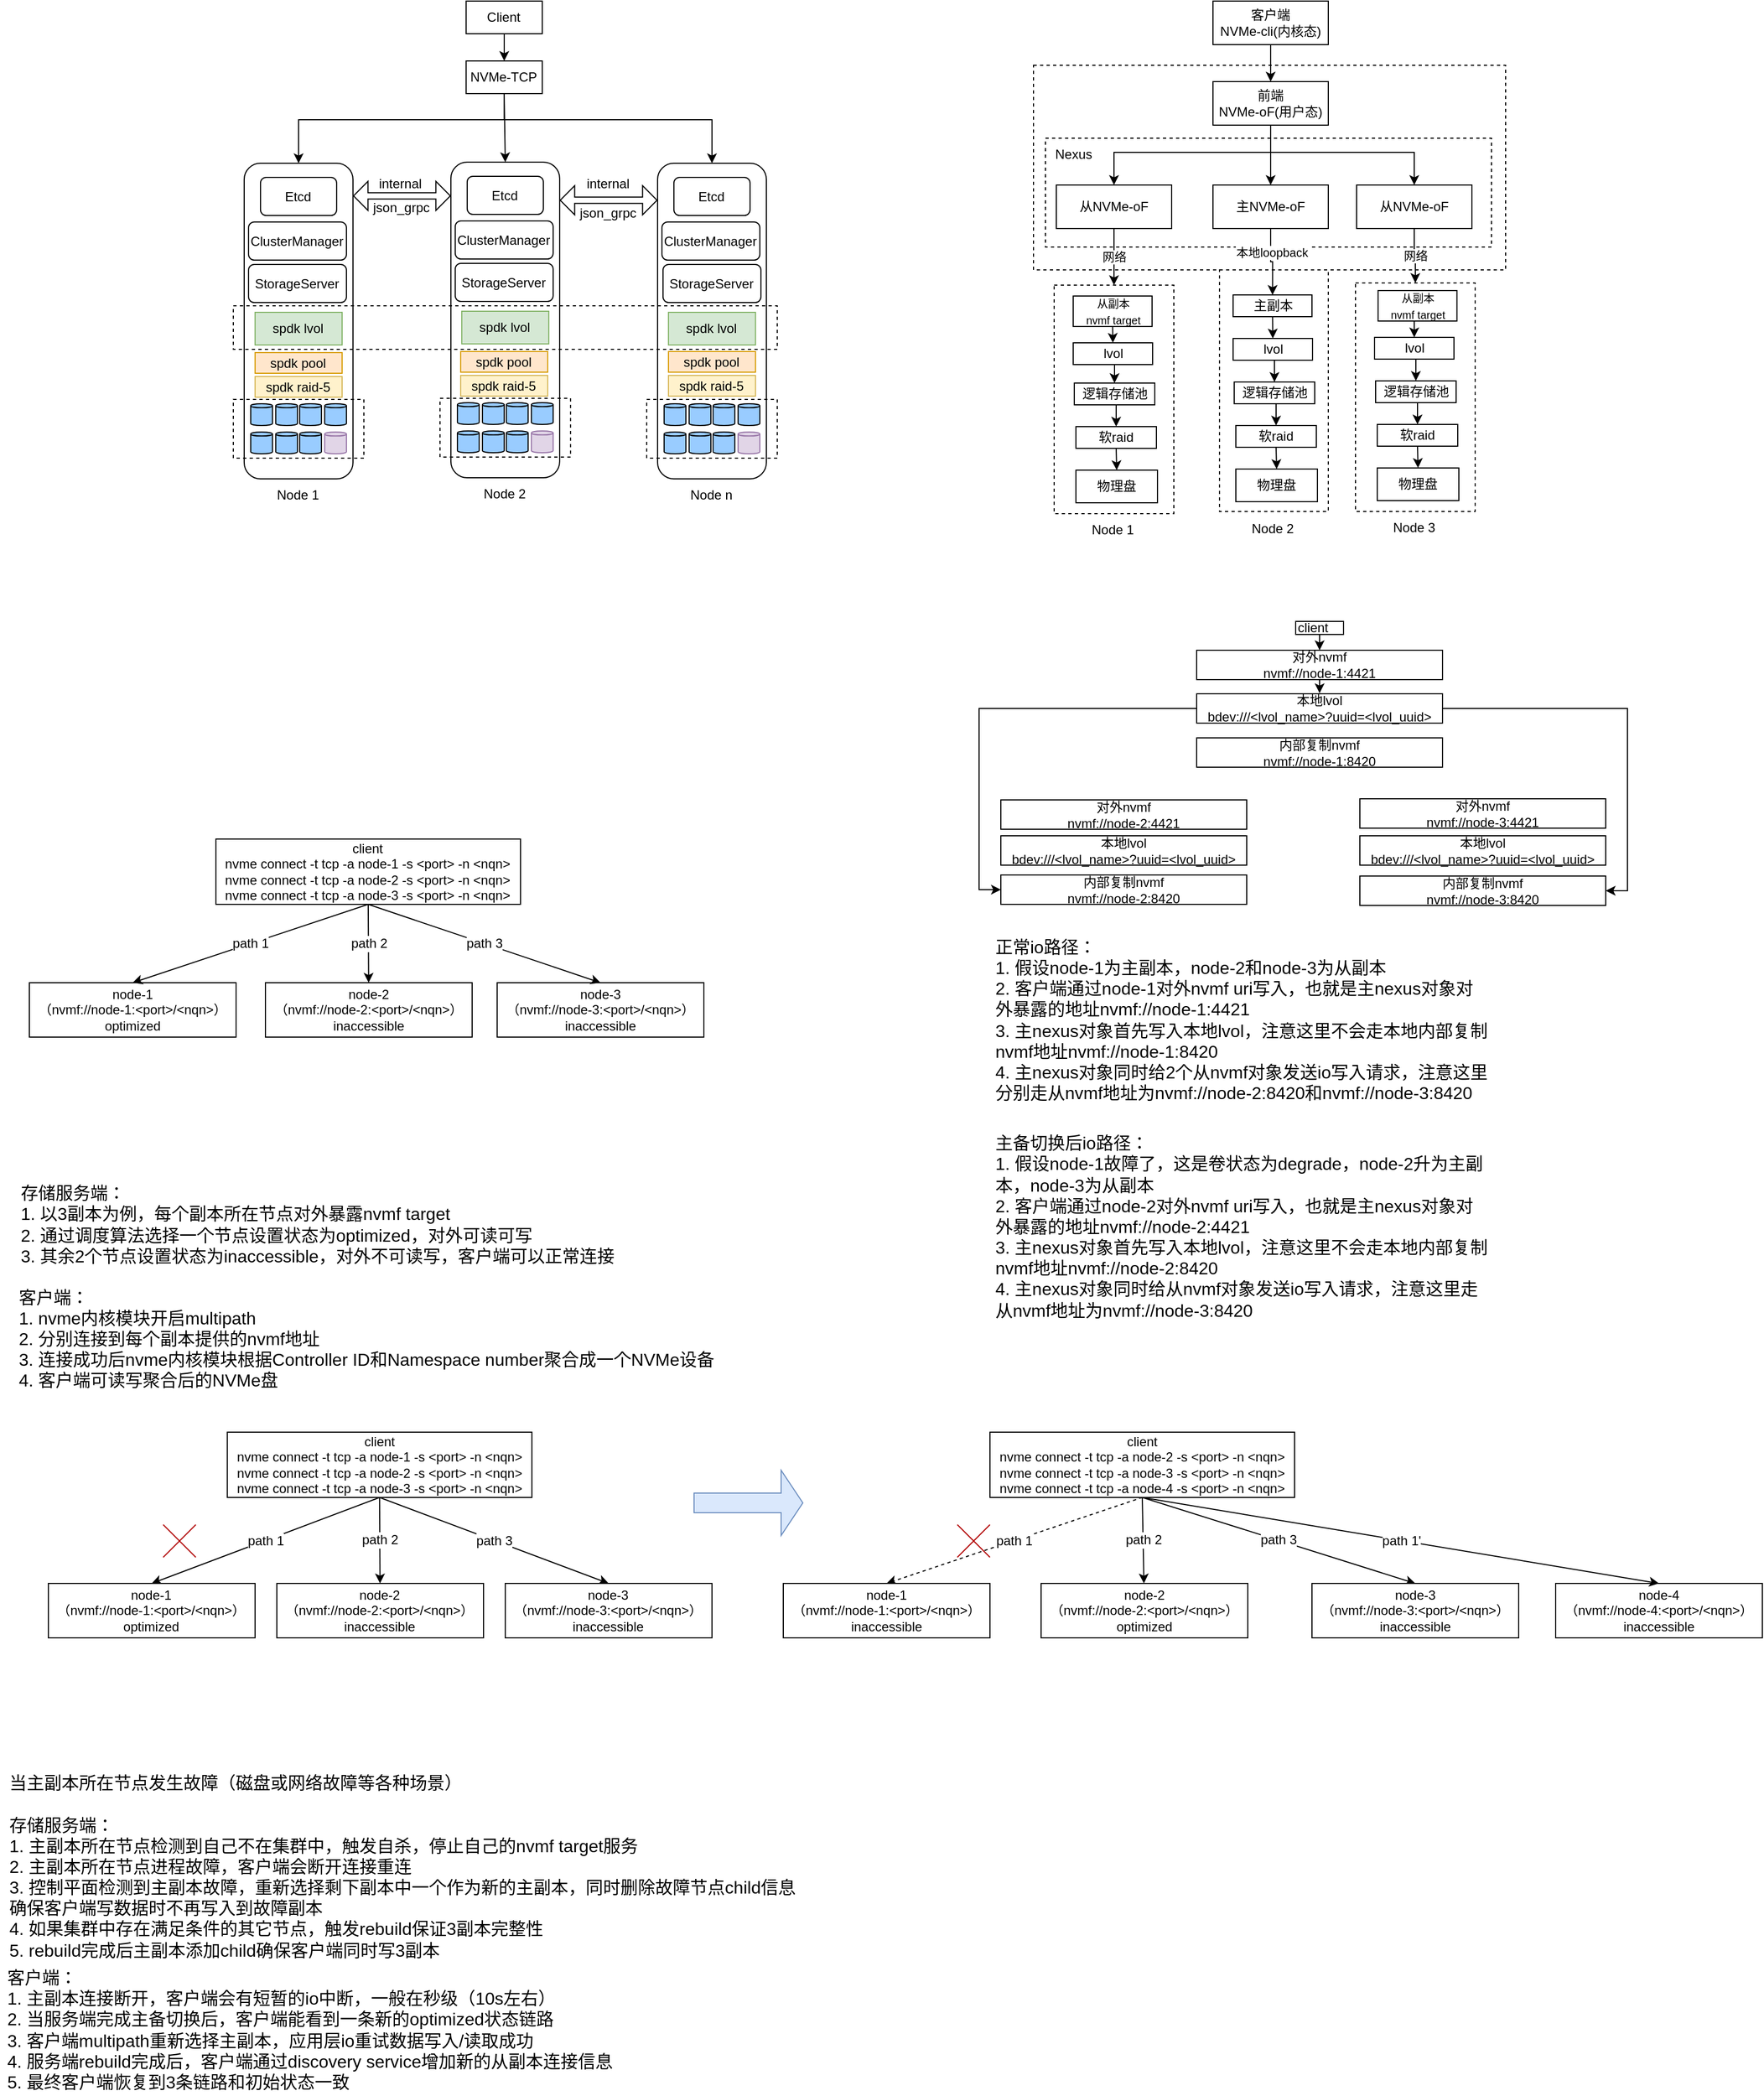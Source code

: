 <mxfile version="18.0.2" type="github">
  <diagram id="Sv_K1uENLjbq1xUSF6ZQ" name="Page-1">
    <mxGraphModel dx="3716" dy="1114" grid="1" gridSize="10" guides="1" tooltips="1" connect="1" arrows="1" fold="1" page="1" pageScale="1" pageWidth="827" pageHeight="1169" math="0" shadow="0">
      <root>
        <mxCell id="0" />
        <mxCell id="1" parent="0" />
        <mxCell id="zR75f5wU07sy2U2_FNKJ-174" value="" style="rounded=0;whiteSpace=wrap;html=1;fillColor=none;dashed=1;" parent="1" vertex="1">
          <mxGeometry x="256" y="319" width="110" height="210" as="geometry" />
        </mxCell>
        <mxCell id="zR75f5wU07sy2U2_FNKJ-187" value="" style="rounded=0;whiteSpace=wrap;html=1;fillColor=none;dashed=1;" parent="1" vertex="1">
          <mxGeometry x="-21" y="321" width="110" height="210" as="geometry" />
        </mxCell>
        <mxCell id="zR75f5wU07sy2U2_FNKJ-133" value="" style="rounded=0;whiteSpace=wrap;html=1;fillColor=none;dashed=1;" parent="1" vertex="1">
          <mxGeometry x="-40" y="119" width="434" height="188" as="geometry" />
        </mxCell>
        <mxCell id="zR75f5wU07sy2U2_FNKJ-131" value="" style="rounded=0;whiteSpace=wrap;html=1;fillColor=none;dashed=1;" parent="1" vertex="1">
          <mxGeometry x="-29" y="186" width="410" height="100" as="geometry" />
        </mxCell>
        <mxCell id="zR75f5wU07sy2U2_FNKJ-89" value="" style="group" parent="1" vertex="1" connectable="0">
          <mxGeometry x="-395.54" y="209" width="120" height="320" as="geometry" />
        </mxCell>
        <mxCell id="zR75f5wU07sy2U2_FNKJ-90" value="" style="rounded=1;whiteSpace=wrap;html=1;" parent="zR75f5wU07sy2U2_FNKJ-89" vertex="1">
          <mxGeometry x="10" width="100" height="290" as="geometry" />
        </mxCell>
        <mxCell id="zR75f5wU07sy2U2_FNKJ-91" value="spdk lvol" style="text;html=1;strokeColor=#82b366;fillColor=#d5e8d4;align=center;verticalAlign=middle;whiteSpace=wrap;rounded=0;" parent="zR75f5wU07sy2U2_FNKJ-89" vertex="1">
          <mxGeometry x="20" y="137" width="80" height="30" as="geometry" />
        </mxCell>
        <mxCell id="zR75f5wU07sy2U2_FNKJ-93" value="" style="group" parent="zR75f5wU07sy2U2_FNKJ-89" vertex="1" connectable="0">
          <mxGeometry x="16" y="221" width="88" height="46" as="geometry" />
        </mxCell>
        <mxCell id="zR75f5wU07sy2U2_FNKJ-94" value="" style="strokeWidth=1;html=1;shape=mxgraph.flowchart.direct_data;whiteSpace=wrap;fillColor=#99CCFF;rotation=-90;" parent="zR75f5wU07sy2U2_FNKJ-93" vertex="1">
          <mxGeometry width="20" height="20" as="geometry" />
        </mxCell>
        <mxCell id="zR75f5wU07sy2U2_FNKJ-95" value="" style="strokeWidth=1;html=1;shape=mxgraph.flowchart.direct_data;whiteSpace=wrap;fillColor=#99CCFF;rotation=-90;" parent="zR75f5wU07sy2U2_FNKJ-93" vertex="1">
          <mxGeometry x="23" width="20" height="20" as="geometry" />
        </mxCell>
        <mxCell id="zR75f5wU07sy2U2_FNKJ-96" value="" style="strokeWidth=1;html=1;shape=mxgraph.flowchart.direct_data;whiteSpace=wrap;fillColor=#99CCFF;rotation=-90;" parent="zR75f5wU07sy2U2_FNKJ-93" vertex="1">
          <mxGeometry x="45" width="20" height="20" as="geometry" />
        </mxCell>
        <mxCell id="zR75f5wU07sy2U2_FNKJ-97" value="" style="strokeWidth=1;html=1;shape=mxgraph.flowchart.direct_data;whiteSpace=wrap;fillColor=#99CCFF;rotation=-90;" parent="zR75f5wU07sy2U2_FNKJ-93" vertex="1">
          <mxGeometry x="68" width="20" height="20" as="geometry" />
        </mxCell>
        <mxCell id="zR75f5wU07sy2U2_FNKJ-98" value="" style="strokeWidth=1;html=1;shape=mxgraph.flowchart.direct_data;whiteSpace=wrap;fillColor=#99CCFF;rotation=-90;" parent="zR75f5wU07sy2U2_FNKJ-93" vertex="1">
          <mxGeometry y="26" width="20" height="20" as="geometry" />
        </mxCell>
        <mxCell id="zR75f5wU07sy2U2_FNKJ-99" value="" style="strokeWidth=1;html=1;shape=mxgraph.flowchart.direct_data;whiteSpace=wrap;fillColor=#99CCFF;rotation=-90;" parent="zR75f5wU07sy2U2_FNKJ-93" vertex="1">
          <mxGeometry x="23" y="26" width="20" height="20" as="geometry" />
        </mxCell>
        <mxCell id="zR75f5wU07sy2U2_FNKJ-100" value="" style="strokeWidth=1;html=1;shape=mxgraph.flowchart.direct_data;whiteSpace=wrap;fillColor=#99CCFF;rotation=-90;" parent="zR75f5wU07sy2U2_FNKJ-93" vertex="1">
          <mxGeometry x="45" y="26" width="20" height="20" as="geometry" />
        </mxCell>
        <mxCell id="zR75f5wU07sy2U2_FNKJ-101" value="" style="strokeWidth=1;html=1;shape=mxgraph.flowchart.direct_data;whiteSpace=wrap;rotation=-90;fillColor=#e1d5e7;strokeColor=#9673a6;" parent="zR75f5wU07sy2U2_FNKJ-93" vertex="1">
          <mxGeometry x="68" y="26" width="20" height="20" as="geometry" />
        </mxCell>
        <mxCell id="zR75f5wU07sy2U2_FNKJ-102" value="" style="rounded=0;whiteSpace=wrap;html=1;fillColor=none;dashed=1;" parent="zR75f5wU07sy2U2_FNKJ-89" vertex="1">
          <mxGeometry y="217" width="120" height="54" as="geometry" />
        </mxCell>
        <mxCell id="zR75f5wU07sy2U2_FNKJ-103" value="Node n" style="text;html=1;strokeColor=none;fillColor=none;align=center;verticalAlign=middle;whiteSpace=wrap;rounded=0;" parent="zR75f5wU07sy2U2_FNKJ-89" vertex="1">
          <mxGeometry x="30" y="290" width="60" height="30" as="geometry" />
        </mxCell>
        <mxCell id="zR75f5wU07sy2U2_FNKJ-105" value="Etcd" style="rounded=1;whiteSpace=wrap;html=1;" parent="zR75f5wU07sy2U2_FNKJ-89" vertex="1">
          <mxGeometry x="25" y="13" width="70" height="35" as="geometry" />
        </mxCell>
        <mxCell id="zR75f5wU07sy2U2_FNKJ-106" value="ClusterManager" style="rounded=1;whiteSpace=wrap;html=1;" parent="zR75f5wU07sy2U2_FNKJ-89" vertex="1">
          <mxGeometry x="14" y="54" width="90" height="35" as="geometry" />
        </mxCell>
        <mxCell id="zR75f5wU07sy2U2_FNKJ-121" value="StorageServer" style="rounded=1;whiteSpace=wrap;html=1;" parent="zR75f5wU07sy2U2_FNKJ-89" vertex="1">
          <mxGeometry x="15" y="93" width="90" height="35" as="geometry" />
        </mxCell>
        <mxCell id="zR75f5wU07sy2U2_FNKJ-68" value="" style="edgeStyle=orthogonalEdgeStyle;rounded=0;orthogonalLoop=1;jettySize=auto;html=1;" parent="1" source="zR75f5wU07sy2U2_FNKJ-8" target="zR75f5wU07sy2U2_FNKJ-67" edge="1">
          <mxGeometry relative="1" as="geometry" />
        </mxCell>
        <mxCell id="zR75f5wU07sy2U2_FNKJ-8" value="Client" style="rounded=0;whiteSpace=wrap;html=1;" parent="1" vertex="1">
          <mxGeometry x="-561.54" y="60" width="70" height="30" as="geometry" />
        </mxCell>
        <mxCell id="zR75f5wU07sy2U2_FNKJ-66" value="" style="shape=flexArrow;endArrow=classic;startArrow=classic;html=1;rounded=0;width=5.714;startSize=4.097;endSize=4.097;" parent="1" edge="1">
          <mxGeometry width="100" height="100" relative="1" as="geometry">
            <mxPoint x="-665.54" y="239" as="sourcePoint" />
            <mxPoint x="-575.54" y="239" as="targetPoint" />
          </mxGeometry>
        </mxCell>
        <mxCell id="zR75f5wU07sy2U2_FNKJ-67" value="NVMe-TCP" style="rounded=0;whiteSpace=wrap;html=1;" parent="1" vertex="1">
          <mxGeometry x="-561.54" y="115" width="70" height="30" as="geometry" />
        </mxCell>
        <mxCell id="zR75f5wU07sy2U2_FNKJ-70" value="" style="group" parent="1" vertex="1" connectable="0">
          <mxGeometry x="-775.54" y="209" width="120" height="320" as="geometry" />
        </mxCell>
        <mxCell id="zR75f5wU07sy2U2_FNKJ-4" value="" style="rounded=1;whiteSpace=wrap;html=1;" parent="zR75f5wU07sy2U2_FNKJ-70" vertex="1">
          <mxGeometry x="10" width="100" height="290" as="geometry" />
        </mxCell>
        <mxCell id="zR75f5wU07sy2U2_FNKJ-12" value="spdk lvol" style="text;html=1;strokeColor=#82b366;fillColor=#d5e8d4;align=center;verticalAlign=middle;whiteSpace=wrap;rounded=0;" parent="zR75f5wU07sy2U2_FNKJ-70" vertex="1">
          <mxGeometry x="20" y="137" width="80" height="30" as="geometry" />
        </mxCell>
        <mxCell id="zR75f5wU07sy2U2_FNKJ-15" value="spdk raid-5" style="text;html=1;strokeColor=#d6b656;fillColor=#fff2cc;align=center;verticalAlign=middle;whiteSpace=wrap;rounded=0;" parent="zR75f5wU07sy2U2_FNKJ-70" vertex="1">
          <mxGeometry x="20" y="196" width="80" height="19" as="geometry" />
        </mxCell>
        <mxCell id="zR75f5wU07sy2U2_FNKJ-37" value="" style="group" parent="zR75f5wU07sy2U2_FNKJ-70" vertex="1" connectable="0">
          <mxGeometry x="16" y="221" width="88" height="46" as="geometry" />
        </mxCell>
        <mxCell id="zR75f5wU07sy2U2_FNKJ-29" value="" style="strokeWidth=1;html=1;shape=mxgraph.flowchart.direct_data;whiteSpace=wrap;fillColor=#99CCFF;rotation=-90;" parent="zR75f5wU07sy2U2_FNKJ-37" vertex="1">
          <mxGeometry width="20" height="20" as="geometry" />
        </mxCell>
        <mxCell id="zR75f5wU07sy2U2_FNKJ-30" value="" style="strokeWidth=1;html=1;shape=mxgraph.flowchart.direct_data;whiteSpace=wrap;fillColor=#99CCFF;rotation=-90;" parent="zR75f5wU07sy2U2_FNKJ-37" vertex="1">
          <mxGeometry x="23" width="20" height="20" as="geometry" />
        </mxCell>
        <mxCell id="zR75f5wU07sy2U2_FNKJ-31" value="" style="strokeWidth=1;html=1;shape=mxgraph.flowchart.direct_data;whiteSpace=wrap;fillColor=#99CCFF;rotation=-90;" parent="zR75f5wU07sy2U2_FNKJ-37" vertex="1">
          <mxGeometry x="45" width="20" height="20" as="geometry" />
        </mxCell>
        <mxCell id="zR75f5wU07sy2U2_FNKJ-32" value="" style="strokeWidth=1;html=1;shape=mxgraph.flowchart.direct_data;whiteSpace=wrap;fillColor=#99CCFF;rotation=-90;" parent="zR75f5wU07sy2U2_FNKJ-37" vertex="1">
          <mxGeometry x="68" width="20" height="20" as="geometry" />
        </mxCell>
        <mxCell id="zR75f5wU07sy2U2_FNKJ-33" value="" style="strokeWidth=1;html=1;shape=mxgraph.flowchart.direct_data;whiteSpace=wrap;fillColor=#99CCFF;rotation=-90;" parent="zR75f5wU07sy2U2_FNKJ-37" vertex="1">
          <mxGeometry y="26" width="20" height="20" as="geometry" />
        </mxCell>
        <mxCell id="zR75f5wU07sy2U2_FNKJ-34" value="" style="strokeWidth=1;html=1;shape=mxgraph.flowchart.direct_data;whiteSpace=wrap;fillColor=#99CCFF;rotation=-90;" parent="zR75f5wU07sy2U2_FNKJ-37" vertex="1">
          <mxGeometry x="23" y="26" width="20" height="20" as="geometry" />
        </mxCell>
        <mxCell id="zR75f5wU07sy2U2_FNKJ-35" value="" style="strokeWidth=1;html=1;shape=mxgraph.flowchart.direct_data;whiteSpace=wrap;fillColor=#99CCFF;rotation=-90;" parent="zR75f5wU07sy2U2_FNKJ-37" vertex="1">
          <mxGeometry x="45" y="26" width="20" height="20" as="geometry" />
        </mxCell>
        <mxCell id="zR75f5wU07sy2U2_FNKJ-36" value="" style="strokeWidth=1;html=1;shape=mxgraph.flowchart.direct_data;whiteSpace=wrap;rotation=-90;fillColor=#e1d5e7;strokeColor=#9673a6;" parent="zR75f5wU07sy2U2_FNKJ-37" vertex="1">
          <mxGeometry x="68" y="26" width="20" height="20" as="geometry" />
        </mxCell>
        <mxCell id="zR75f5wU07sy2U2_FNKJ-56" value="" style="rounded=0;whiteSpace=wrap;html=1;fillColor=none;dashed=1;" parent="zR75f5wU07sy2U2_FNKJ-70" vertex="1">
          <mxGeometry y="217" width="120" height="54" as="geometry" />
        </mxCell>
        <mxCell id="zR75f5wU07sy2U2_FNKJ-62" value="Node 1" style="text;html=1;strokeColor=none;fillColor=none;align=center;verticalAlign=middle;whiteSpace=wrap;rounded=0;" parent="zR75f5wU07sy2U2_FNKJ-70" vertex="1">
          <mxGeometry x="30" y="290" width="60" height="30" as="geometry" />
        </mxCell>
        <mxCell id="zR75f5wU07sy2U2_FNKJ-3" value="StorageServer" style="rounded=1;whiteSpace=wrap;html=1;" parent="zR75f5wU07sy2U2_FNKJ-70" vertex="1">
          <mxGeometry x="14" y="93" width="90" height="35" as="geometry" />
        </mxCell>
        <mxCell id="zR75f5wU07sy2U2_FNKJ-65" value="Etcd" style="rounded=1;whiteSpace=wrap;html=1;" parent="zR75f5wU07sy2U2_FNKJ-70" vertex="1">
          <mxGeometry x="25" y="13" width="70" height="35" as="geometry" />
        </mxCell>
        <mxCell id="zR75f5wU07sy2U2_FNKJ-69" value="ClusterManager" style="rounded=1;whiteSpace=wrap;html=1;" parent="zR75f5wU07sy2U2_FNKJ-70" vertex="1">
          <mxGeometry x="14" y="54" width="90" height="35" as="geometry" />
        </mxCell>
        <mxCell id="zR75f5wU07sy2U2_FNKJ-71" value="" style="group" parent="1" vertex="1" connectable="0">
          <mxGeometry x="-585.54" y="208" width="310" height="320" as="geometry" />
        </mxCell>
        <mxCell id="zR75f5wU07sy2U2_FNKJ-72" value="" style="rounded=1;whiteSpace=wrap;html=1;" parent="zR75f5wU07sy2U2_FNKJ-71" vertex="1">
          <mxGeometry x="10" width="100" height="290" as="geometry" />
        </mxCell>
        <mxCell id="zR75f5wU07sy2U2_FNKJ-73" value="spdk lvol" style="text;html=1;strokeColor=#82b366;fillColor=#d5e8d4;align=center;verticalAlign=middle;whiteSpace=wrap;rounded=0;" parent="zR75f5wU07sy2U2_FNKJ-71" vertex="1">
          <mxGeometry x="20" y="137" width="80" height="30" as="geometry" />
        </mxCell>
        <mxCell id="zR75f5wU07sy2U2_FNKJ-75" value="" style="group" parent="zR75f5wU07sy2U2_FNKJ-71" vertex="1" connectable="0">
          <mxGeometry x="16" y="221" width="88" height="46" as="geometry" />
        </mxCell>
        <mxCell id="zR75f5wU07sy2U2_FNKJ-76" value="" style="strokeWidth=1;html=1;shape=mxgraph.flowchart.direct_data;whiteSpace=wrap;fillColor=#99CCFF;rotation=-90;" parent="zR75f5wU07sy2U2_FNKJ-75" vertex="1">
          <mxGeometry width="20" height="20" as="geometry" />
        </mxCell>
        <mxCell id="zR75f5wU07sy2U2_FNKJ-77" value="" style="strokeWidth=1;html=1;shape=mxgraph.flowchart.direct_data;whiteSpace=wrap;fillColor=#99CCFF;rotation=-90;" parent="zR75f5wU07sy2U2_FNKJ-75" vertex="1">
          <mxGeometry x="23" width="20" height="20" as="geometry" />
        </mxCell>
        <mxCell id="zR75f5wU07sy2U2_FNKJ-78" value="" style="strokeWidth=1;html=1;shape=mxgraph.flowchart.direct_data;whiteSpace=wrap;fillColor=#99CCFF;rotation=-90;" parent="zR75f5wU07sy2U2_FNKJ-75" vertex="1">
          <mxGeometry x="45" width="20" height="20" as="geometry" />
        </mxCell>
        <mxCell id="zR75f5wU07sy2U2_FNKJ-79" value="" style="strokeWidth=1;html=1;shape=mxgraph.flowchart.direct_data;whiteSpace=wrap;fillColor=#99CCFF;rotation=-90;" parent="zR75f5wU07sy2U2_FNKJ-75" vertex="1">
          <mxGeometry x="68" width="20" height="20" as="geometry" />
        </mxCell>
        <mxCell id="zR75f5wU07sy2U2_FNKJ-80" value="" style="strokeWidth=1;html=1;shape=mxgraph.flowchart.direct_data;whiteSpace=wrap;fillColor=#99CCFF;rotation=-90;" parent="zR75f5wU07sy2U2_FNKJ-75" vertex="1">
          <mxGeometry y="26" width="20" height="20" as="geometry" />
        </mxCell>
        <mxCell id="zR75f5wU07sy2U2_FNKJ-81" value="" style="strokeWidth=1;html=1;shape=mxgraph.flowchart.direct_data;whiteSpace=wrap;fillColor=#99CCFF;rotation=-90;" parent="zR75f5wU07sy2U2_FNKJ-75" vertex="1">
          <mxGeometry x="23" y="26" width="20" height="20" as="geometry" />
        </mxCell>
        <mxCell id="zR75f5wU07sy2U2_FNKJ-82" value="" style="strokeWidth=1;html=1;shape=mxgraph.flowchart.direct_data;whiteSpace=wrap;fillColor=#99CCFF;rotation=-90;" parent="zR75f5wU07sy2U2_FNKJ-75" vertex="1">
          <mxGeometry x="45" y="26" width="20" height="20" as="geometry" />
        </mxCell>
        <mxCell id="zR75f5wU07sy2U2_FNKJ-83" value="" style="strokeWidth=1;html=1;shape=mxgraph.flowchart.direct_data;whiteSpace=wrap;rotation=-90;fillColor=#e1d5e7;strokeColor=#9673a6;" parent="zR75f5wU07sy2U2_FNKJ-75" vertex="1">
          <mxGeometry x="68" y="26" width="20" height="20" as="geometry" />
        </mxCell>
        <mxCell id="zR75f5wU07sy2U2_FNKJ-84" value="" style="rounded=0;whiteSpace=wrap;html=1;fillColor=none;dashed=1;" parent="zR75f5wU07sy2U2_FNKJ-71" vertex="1">
          <mxGeometry y="217" width="120" height="54" as="geometry" />
        </mxCell>
        <mxCell id="zR75f5wU07sy2U2_FNKJ-85" value="Node 2" style="text;html=1;strokeColor=none;fillColor=none;align=center;verticalAlign=middle;whiteSpace=wrap;rounded=0;" parent="zR75f5wU07sy2U2_FNKJ-71" vertex="1">
          <mxGeometry x="30" y="290" width="60" height="30" as="geometry" />
        </mxCell>
        <mxCell id="zR75f5wU07sy2U2_FNKJ-87" value="Etcd" style="rounded=1;whiteSpace=wrap;html=1;" parent="zR75f5wU07sy2U2_FNKJ-71" vertex="1">
          <mxGeometry x="25" y="13" width="70" height="35" as="geometry" />
        </mxCell>
        <mxCell id="zR75f5wU07sy2U2_FNKJ-88" value="ClusterManager" style="rounded=1;whiteSpace=wrap;html=1;" parent="zR75f5wU07sy2U2_FNKJ-71" vertex="1">
          <mxGeometry x="14" y="54" width="90" height="35" as="geometry" />
        </mxCell>
        <mxCell id="zR75f5wU07sy2U2_FNKJ-107" value="" style="shape=flexArrow;endArrow=classic;startArrow=classic;html=1;rounded=0;width=5.714;startSize=4.097;endSize=4.097;" parent="zR75f5wU07sy2U2_FNKJ-71" edge="1">
          <mxGeometry width="100" height="100" relative="1" as="geometry">
            <mxPoint x="110" y="35" as="sourcePoint" />
            <mxPoint x="200" y="35" as="targetPoint" />
          </mxGeometry>
        </mxCell>
        <mxCell id="zR75f5wU07sy2U2_FNKJ-18" value="" style="rounded=0;whiteSpace=wrap;html=1;fillColor=none;dashed=1;" parent="zR75f5wU07sy2U2_FNKJ-71" vertex="1">
          <mxGeometry x="-190" y="132" width="500" height="40" as="geometry" />
        </mxCell>
        <mxCell id="zR75f5wU07sy2U2_FNKJ-112" value="internal" style="text;html=1;strokeColor=none;fillColor=none;align=center;verticalAlign=middle;whiteSpace=wrap;rounded=0;" parent="zR75f5wU07sy2U2_FNKJ-71" vertex="1">
          <mxGeometry x="125" y="5" width="60" height="30" as="geometry" />
        </mxCell>
        <mxCell id="zR75f5wU07sy2U2_FNKJ-114" value="json_grpc" style="text;html=1;strokeColor=none;fillColor=none;align=center;verticalAlign=middle;whiteSpace=wrap;rounded=0;" parent="zR75f5wU07sy2U2_FNKJ-71" vertex="1">
          <mxGeometry x="125" y="32" width="60" height="30" as="geometry" />
        </mxCell>
        <mxCell id="zR75f5wU07sy2U2_FNKJ-116" value="spdk pool" style="text;html=1;strokeColor=#d79b00;fillColor=#ffe6cc;align=center;verticalAlign=middle;whiteSpace=wrap;rounded=0;" parent="zR75f5wU07sy2U2_FNKJ-71" vertex="1">
          <mxGeometry x="19" y="174" width="80" height="19" as="geometry" />
        </mxCell>
        <mxCell id="zR75f5wU07sy2U2_FNKJ-117" value="spdk raid-5" style="text;html=1;strokeColor=#d6b656;fillColor=#fff2cc;align=center;verticalAlign=middle;whiteSpace=wrap;rounded=0;" parent="zR75f5wU07sy2U2_FNKJ-71" vertex="1">
          <mxGeometry x="19" y="196" width="80" height="19" as="geometry" />
        </mxCell>
        <mxCell id="zR75f5wU07sy2U2_FNKJ-118" value="spdk raid-5" style="text;html=1;strokeColor=#d6b656;fillColor=#fff2cc;align=center;verticalAlign=middle;whiteSpace=wrap;rounded=0;" parent="zR75f5wU07sy2U2_FNKJ-71" vertex="1">
          <mxGeometry x="210" y="196" width="80" height="19" as="geometry" />
        </mxCell>
        <mxCell id="zR75f5wU07sy2U2_FNKJ-119" value="spdk pool" style="text;html=1;strokeColor=#d79b00;fillColor=#ffe6cc;align=center;verticalAlign=middle;whiteSpace=wrap;rounded=0;" parent="zR75f5wU07sy2U2_FNKJ-71" vertex="1">
          <mxGeometry x="210" y="174" width="80" height="19" as="geometry" />
        </mxCell>
        <mxCell id="zR75f5wU07sy2U2_FNKJ-120" value="StorageServer" style="rounded=1;whiteSpace=wrap;html=1;" parent="zR75f5wU07sy2U2_FNKJ-71" vertex="1">
          <mxGeometry x="14" y="93" width="90" height="35" as="geometry" />
        </mxCell>
        <mxCell id="zR75f5wU07sy2U2_FNKJ-108" value="" style="edgeStyle=elbowEdgeStyle;elbow=vertical;endArrow=classic;html=1;rounded=0;entryX=0.5;entryY=0;entryDx=0;entryDy=0;exitX=0.5;exitY=1;exitDx=0;exitDy=0;" parent="1" source="zR75f5wU07sy2U2_FNKJ-67" target="zR75f5wU07sy2U2_FNKJ-4" edge="1">
          <mxGeometry width="50" height="50" relative="1" as="geometry">
            <mxPoint x="-675.54" y="69" as="sourcePoint" />
            <mxPoint x="-665.54" y="159" as="targetPoint" />
            <Array as="points">
              <mxPoint x="-625.54" y="169" />
            </Array>
          </mxGeometry>
        </mxCell>
        <mxCell id="zR75f5wU07sy2U2_FNKJ-109" value="" style="endArrow=classic;html=1;rounded=0;exitX=0.5;exitY=1;exitDx=0;exitDy=0;entryX=0.5;entryY=0;entryDx=0;entryDy=0;" parent="1" source="zR75f5wU07sy2U2_FNKJ-67" target="zR75f5wU07sy2U2_FNKJ-72" edge="1">
          <mxGeometry width="50" height="50" relative="1" as="geometry">
            <mxPoint x="-275.54" y="149" as="sourcePoint" />
            <mxPoint x="-225.54" y="99" as="targetPoint" />
          </mxGeometry>
        </mxCell>
        <mxCell id="zR75f5wU07sy2U2_FNKJ-110" value="" style="edgeStyle=elbowEdgeStyle;elbow=vertical;endArrow=classic;html=1;rounded=0;exitX=0.5;exitY=1;exitDx=0;exitDy=0;" parent="1" source="zR75f5wU07sy2U2_FNKJ-67" edge="1">
          <mxGeometry width="50" height="50" relative="1" as="geometry">
            <mxPoint x="-516.54" y="150" as="sourcePoint" />
            <mxPoint x="-335.54" y="209" as="targetPoint" />
            <Array as="points">
              <mxPoint x="-615.54" y="169" />
            </Array>
          </mxGeometry>
        </mxCell>
        <mxCell id="zR75f5wU07sy2U2_FNKJ-111" value="internal" style="text;html=1;strokeColor=none;fillColor=none;align=center;verticalAlign=middle;whiteSpace=wrap;rounded=0;" parent="1" vertex="1">
          <mxGeometry x="-651.54" y="213" width="60" height="30" as="geometry" />
        </mxCell>
        <mxCell id="zR75f5wU07sy2U2_FNKJ-113" value="json_grpc" style="text;html=1;strokeColor=none;fillColor=none;align=center;verticalAlign=middle;whiteSpace=wrap;rounded=0;" parent="1" vertex="1">
          <mxGeometry x="-650.54" y="235" width="60" height="30" as="geometry" />
        </mxCell>
        <mxCell id="zR75f5wU07sy2U2_FNKJ-115" value="spdk pool" style="text;html=1;strokeColor=#d79b00;fillColor=#ffe6cc;align=center;verticalAlign=middle;whiteSpace=wrap;rounded=0;" parent="1" vertex="1">
          <mxGeometry x="-755.54" y="383" width="80" height="19" as="geometry" />
        </mxCell>
        <mxCell id="zR75f5wU07sy2U2_FNKJ-128" style="edgeStyle=orthogonalEdgeStyle;rounded=0;orthogonalLoop=1;jettySize=auto;html=1;exitX=0.5;exitY=1;exitDx=0;exitDy=0;entryX=0.5;entryY=0;entryDx=0;entryDy=0;" parent="1" source="zR75f5wU07sy2U2_FNKJ-122" target="zR75f5wU07sy2U2_FNKJ-123" edge="1">
          <mxGeometry relative="1" as="geometry" />
        </mxCell>
        <mxCell id="zR75f5wU07sy2U2_FNKJ-129" style="edgeStyle=orthogonalEdgeStyle;rounded=0;orthogonalLoop=1;jettySize=auto;html=1;entryX=0.5;entryY=0;entryDx=0;entryDy=0;" parent="1" target="zR75f5wU07sy2U2_FNKJ-125" edge="1">
          <mxGeometry relative="1" as="geometry">
            <mxPoint x="178" y="179" as="sourcePoint" />
            <Array as="points">
              <mxPoint x="178" y="199" />
              <mxPoint x="34" y="199" />
            </Array>
          </mxGeometry>
        </mxCell>
        <mxCell id="zR75f5wU07sy2U2_FNKJ-130" style="edgeStyle=orthogonalEdgeStyle;rounded=0;orthogonalLoop=1;jettySize=auto;html=1;entryX=0.5;entryY=0;entryDx=0;entryDy=0;" parent="1" target="zR75f5wU07sy2U2_FNKJ-124" edge="1">
          <mxGeometry relative="1" as="geometry">
            <mxPoint x="178" y="179" as="sourcePoint" />
            <Array as="points">
              <mxPoint x="178" y="199" />
              <mxPoint x="310" y="199" />
            </Array>
          </mxGeometry>
        </mxCell>
        <mxCell id="zR75f5wU07sy2U2_FNKJ-122" value="前端&lt;br&gt;NVMe-oF(用户态)" style="rounded=0;whiteSpace=wrap;html=1;strokeWidth=1;fillColor=#FFFFFF;" parent="1" vertex="1">
          <mxGeometry x="125" y="134" width="106" height="40" as="geometry" />
        </mxCell>
        <mxCell id="zR75f5wU07sy2U2_FNKJ-149" style="edgeStyle=orthogonalEdgeStyle;rounded=0;orthogonalLoop=1;jettySize=auto;html=1;entryX=0.5;entryY=0;entryDx=0;entryDy=0;" parent="1" source="zR75f5wU07sy2U2_FNKJ-123" target="zR75f5wU07sy2U2_FNKJ-134" edge="1">
          <mxGeometry relative="1" as="geometry" />
        </mxCell>
        <mxCell id="zR75f5wU07sy2U2_FNKJ-151" value="本地loopback" style="edgeLabel;html=1;align=center;verticalAlign=middle;resizable=0;points=[];" parent="zR75f5wU07sy2U2_FNKJ-149" vertex="1" connectable="0">
          <mxGeometry x="-0.312" y="1" relative="1" as="geometry">
            <mxPoint as="offset" />
          </mxGeometry>
        </mxCell>
        <mxCell id="zR75f5wU07sy2U2_FNKJ-123" value="主NVMe-oF" style="rounded=0;whiteSpace=wrap;html=1;strokeWidth=1;fillColor=#FFFFFF;" parent="1" vertex="1">
          <mxGeometry x="125" y="229" width="106" height="40" as="geometry" />
        </mxCell>
        <mxCell id="zR75f5wU07sy2U2_FNKJ-191" value="网络" style="edgeStyle=orthogonalEdgeStyle;rounded=0;orthogonalLoop=1;jettySize=auto;html=1;exitX=0.5;exitY=1;exitDx=0;exitDy=0;" parent="1" source="zR75f5wU07sy2U2_FNKJ-124" target="zR75f5wU07sy2U2_FNKJ-174" edge="1">
          <mxGeometry relative="1" as="geometry">
            <mxPoint x="461" y="319" as="targetPoint" />
          </mxGeometry>
        </mxCell>
        <mxCell id="zR75f5wU07sy2U2_FNKJ-124" value="从NVMe-oF" style="rounded=0;whiteSpace=wrap;html=1;strokeWidth=1;fillColor=#FFFFFF;" parent="1" vertex="1">
          <mxGeometry x="257" y="229" width="106" height="40" as="geometry" />
        </mxCell>
        <mxCell id="zR75f5wU07sy2U2_FNKJ-190" value="网络" style="edgeStyle=orthogonalEdgeStyle;rounded=0;orthogonalLoop=1;jettySize=auto;html=1;exitX=0.5;exitY=1;exitDx=0;exitDy=0;entryX=0.5;entryY=0;entryDx=0;entryDy=0;" parent="1" source="zR75f5wU07sy2U2_FNKJ-125" target="zR75f5wU07sy2U2_FNKJ-187" edge="1">
          <mxGeometry relative="1" as="geometry" />
        </mxCell>
        <mxCell id="zR75f5wU07sy2U2_FNKJ-125" value="从NVMe-oF" style="rounded=0;whiteSpace=wrap;html=1;strokeWidth=1;fillColor=#FFFFFF;" parent="1" vertex="1">
          <mxGeometry x="-19" y="229" width="106" height="40" as="geometry" />
        </mxCell>
        <mxCell id="zR75f5wU07sy2U2_FNKJ-127" style="edgeStyle=orthogonalEdgeStyle;rounded=0;orthogonalLoop=1;jettySize=auto;html=1;exitX=0.5;exitY=1;exitDx=0;exitDy=0;entryX=0.5;entryY=0;entryDx=0;entryDy=0;" parent="1" source="zR75f5wU07sy2U2_FNKJ-126" target="zR75f5wU07sy2U2_FNKJ-122" edge="1">
          <mxGeometry relative="1" as="geometry" />
        </mxCell>
        <mxCell id="zR75f5wU07sy2U2_FNKJ-126" value="客户端&lt;br&gt;NVMe-cli(内核态)" style="rounded=0;whiteSpace=wrap;html=1;strokeWidth=1;fillColor=#FFFFFF;" parent="1" vertex="1">
          <mxGeometry x="125" y="60" width="106" height="40" as="geometry" />
        </mxCell>
        <mxCell id="zR75f5wU07sy2U2_FNKJ-132" value="Nexus" style="text;html=1;strokeColor=none;fillColor=none;align=center;verticalAlign=middle;whiteSpace=wrap;rounded=0;" parent="1" vertex="1">
          <mxGeometry x="-33" y="186" width="60" height="30" as="geometry" />
        </mxCell>
        <mxCell id="zR75f5wU07sy2U2_FNKJ-134" value="主副本" style="rounded=0;whiteSpace=wrap;html=1;strokeColor=#000000;strokeWidth=1;fillColor=#FFFFFF;" parent="1" vertex="1">
          <mxGeometry x="143.5" y="330" width="72.5" height="20" as="geometry" />
        </mxCell>
        <mxCell id="zR75f5wU07sy2U2_FNKJ-135" value="lvol" style="whiteSpace=wrap;html=1;rounded=0;strokeColor=#000000;strokeWidth=1;fillColor=#FFFFFF;" parent="1" vertex="1">
          <mxGeometry x="143.5" y="370" width="73" height="20" as="geometry" />
        </mxCell>
        <mxCell id="zR75f5wU07sy2U2_FNKJ-144" style="edgeStyle=orthogonalEdgeStyle;rounded=0;orthogonalLoop=1;jettySize=auto;html=1;exitX=0.5;exitY=1;exitDx=0;exitDy=0;entryX=0.5;entryY=0;entryDx=0;entryDy=0;" parent="1" source="zR75f5wU07sy2U2_FNKJ-134" target="zR75f5wU07sy2U2_FNKJ-135" edge="1">
          <mxGeometry relative="1" as="geometry" />
        </mxCell>
        <mxCell id="zR75f5wU07sy2U2_FNKJ-138" value="逻辑存储池" style="whiteSpace=wrap;html=1;rounded=0;strokeColor=#000000;strokeWidth=1;fillColor=#FFFFFF;" parent="1" vertex="1">
          <mxGeometry x="144.5" y="410" width="74" height="20" as="geometry" />
        </mxCell>
        <mxCell id="zR75f5wU07sy2U2_FNKJ-143" style="edgeStyle=orthogonalEdgeStyle;rounded=0;orthogonalLoop=1;jettySize=auto;html=1;exitX=0.5;exitY=1;exitDx=0;exitDy=0;entryX=0.5;entryY=0;entryDx=0;entryDy=0;" parent="1" source="zR75f5wU07sy2U2_FNKJ-135" target="zR75f5wU07sy2U2_FNKJ-138" edge="1">
          <mxGeometry relative="1" as="geometry" />
        </mxCell>
        <mxCell id="zR75f5wU07sy2U2_FNKJ-139" value="软raid" style="whiteSpace=wrap;html=1;rounded=0;strokeColor=#000000;strokeWidth=1;fillColor=#FFFFFF;" parent="1" vertex="1">
          <mxGeometry x="146" y="450" width="74" height="20" as="geometry" />
        </mxCell>
        <mxCell id="zR75f5wU07sy2U2_FNKJ-145" style="edgeStyle=orthogonalEdgeStyle;rounded=0;orthogonalLoop=1;jettySize=auto;html=1;exitX=0.5;exitY=1;exitDx=0;exitDy=0;entryX=0.5;entryY=0;entryDx=0;entryDy=0;" parent="1" source="zR75f5wU07sy2U2_FNKJ-138" target="zR75f5wU07sy2U2_FNKJ-139" edge="1">
          <mxGeometry relative="1" as="geometry" />
        </mxCell>
        <mxCell id="zR75f5wU07sy2U2_FNKJ-140" value="物理盘" style="whiteSpace=wrap;html=1;rounded=0;strokeColor=#000000;strokeWidth=1;fillColor=#FFFFFF;" parent="1" vertex="1">
          <mxGeometry x="146" y="490" width="75" height="30" as="geometry" />
        </mxCell>
        <mxCell id="zR75f5wU07sy2U2_FNKJ-146" style="edgeStyle=orthogonalEdgeStyle;rounded=0;orthogonalLoop=1;jettySize=auto;html=1;exitX=0.5;exitY=1;exitDx=0;exitDy=0;entryX=0.5;entryY=0;entryDx=0;entryDy=0;" parent="1" source="zR75f5wU07sy2U2_FNKJ-139" target="zR75f5wU07sy2U2_FNKJ-140" edge="1">
          <mxGeometry relative="1" as="geometry" />
        </mxCell>
        <mxCell id="zR75f5wU07sy2U2_FNKJ-148" value="" style="rounded=0;whiteSpace=wrap;html=1;fillColor=none;dashed=1;" parent="1" vertex="1">
          <mxGeometry x="131" y="307" width="100" height="222" as="geometry" />
        </mxCell>
        <mxCell id="zR75f5wU07sy2U2_FNKJ-150" value="Node 2" style="text;html=1;strokeColor=none;fillColor=none;align=center;verticalAlign=middle;whiteSpace=wrap;rounded=0;" parent="1" vertex="1">
          <mxGeometry x="149.75" y="530" width="60" height="30" as="geometry" />
        </mxCell>
        <mxCell id="zR75f5wU07sy2U2_FNKJ-178" value="&lt;font style=&quot;font-size: 10px&quot;&gt;从副本&lt;br&gt;nvmf target&lt;/font&gt;" style="rounded=0;whiteSpace=wrap;html=1;strokeColor=#000000;strokeWidth=1;fillColor=#FFFFFF;" parent="1" vertex="1">
          <mxGeometry x="-3.5" y="331" width="72.5" height="28" as="geometry" />
        </mxCell>
        <mxCell id="zR75f5wU07sy2U2_FNKJ-179" value="lvol" style="whiteSpace=wrap;html=1;rounded=0;strokeColor=#000000;strokeWidth=1;fillColor=#FFFFFF;" parent="1" vertex="1">
          <mxGeometry x="-3.5" y="374" width="73" height="20" as="geometry" />
        </mxCell>
        <mxCell id="zR75f5wU07sy2U2_FNKJ-180" style="edgeStyle=orthogonalEdgeStyle;rounded=0;orthogonalLoop=1;jettySize=auto;html=1;exitX=0.5;exitY=1;exitDx=0;exitDy=0;entryX=0.5;entryY=0;entryDx=0;entryDy=0;" parent="1" source="zR75f5wU07sy2U2_FNKJ-178" target="zR75f5wU07sy2U2_FNKJ-179" edge="1">
          <mxGeometry relative="1" as="geometry" />
        </mxCell>
        <mxCell id="zR75f5wU07sy2U2_FNKJ-181" value="逻辑存储池" style="whiteSpace=wrap;html=1;rounded=0;strokeColor=#000000;strokeWidth=1;fillColor=#FFFFFF;" parent="1" vertex="1">
          <mxGeometry x="-2.5" y="411" width="74" height="20" as="geometry" />
        </mxCell>
        <mxCell id="zR75f5wU07sy2U2_FNKJ-182" style="edgeStyle=orthogonalEdgeStyle;rounded=0;orthogonalLoop=1;jettySize=auto;html=1;exitX=0.5;exitY=1;exitDx=0;exitDy=0;entryX=0.5;entryY=0;entryDx=0;entryDy=0;" parent="1" source="zR75f5wU07sy2U2_FNKJ-179" target="zR75f5wU07sy2U2_FNKJ-181" edge="1">
          <mxGeometry relative="1" as="geometry" />
        </mxCell>
        <mxCell id="zR75f5wU07sy2U2_FNKJ-183" value="软raid" style="whiteSpace=wrap;html=1;rounded=0;strokeColor=#000000;strokeWidth=1;fillColor=#FFFFFF;" parent="1" vertex="1">
          <mxGeometry x="-1" y="451" width="74" height="20" as="geometry" />
        </mxCell>
        <mxCell id="zR75f5wU07sy2U2_FNKJ-184" style="edgeStyle=orthogonalEdgeStyle;rounded=0;orthogonalLoop=1;jettySize=auto;html=1;exitX=0.5;exitY=1;exitDx=0;exitDy=0;entryX=0.5;entryY=0;entryDx=0;entryDy=0;" parent="1" source="zR75f5wU07sy2U2_FNKJ-181" target="zR75f5wU07sy2U2_FNKJ-183" edge="1">
          <mxGeometry relative="1" as="geometry" />
        </mxCell>
        <mxCell id="zR75f5wU07sy2U2_FNKJ-185" value="物理盘" style="whiteSpace=wrap;html=1;rounded=0;strokeColor=#000000;strokeWidth=1;fillColor=#FFFFFF;" parent="1" vertex="1">
          <mxGeometry x="-1" y="491" width="75" height="30" as="geometry" />
        </mxCell>
        <mxCell id="zR75f5wU07sy2U2_FNKJ-186" style="edgeStyle=orthogonalEdgeStyle;rounded=0;orthogonalLoop=1;jettySize=auto;html=1;exitX=0.5;exitY=1;exitDx=0;exitDy=0;entryX=0.5;entryY=0;entryDx=0;entryDy=0;" parent="1" source="zR75f5wU07sy2U2_FNKJ-183" target="zR75f5wU07sy2U2_FNKJ-185" edge="1">
          <mxGeometry relative="1" as="geometry" />
        </mxCell>
        <mxCell id="zR75f5wU07sy2U2_FNKJ-188" value="Node 1" style="text;html=1;strokeColor=none;fillColor=none;align=center;verticalAlign=middle;whiteSpace=wrap;rounded=0;" parent="1" vertex="1">
          <mxGeometry x="2.75" y="531" width="60" height="30" as="geometry" />
        </mxCell>
        <mxCell id="zR75f5wU07sy2U2_FNKJ-192" value="&lt;font style=&quot;font-size: 10px&quot;&gt;从副本&lt;br&gt;nvmf target&lt;/font&gt;" style="rounded=0;whiteSpace=wrap;html=1;strokeColor=#000000;strokeWidth=1;fillColor=#FFFFFF;" parent="1" vertex="1">
          <mxGeometry x="276.75" y="326" width="72.5" height="28" as="geometry" />
        </mxCell>
        <mxCell id="zR75f5wU07sy2U2_FNKJ-166" value="lvol" style="whiteSpace=wrap;html=1;rounded=0;strokeColor=#000000;strokeWidth=1;fillColor=#FFFFFF;" parent="1" vertex="1">
          <mxGeometry x="273.5" y="369" width="73" height="20" as="geometry" />
        </mxCell>
        <mxCell id="zR75f5wU07sy2U2_FNKJ-167" style="edgeStyle=orthogonalEdgeStyle;rounded=0;orthogonalLoop=1;jettySize=auto;html=1;exitX=0.5;exitY=1;exitDx=0;exitDy=0;entryX=0.5;entryY=0;entryDx=0;entryDy=0;" parent="1" source="zR75f5wU07sy2U2_FNKJ-192" target="zR75f5wU07sy2U2_FNKJ-166" edge="1">
          <mxGeometry relative="1" as="geometry">
            <mxPoint x="309.75" y="349" as="sourcePoint" />
          </mxGeometry>
        </mxCell>
        <mxCell id="zR75f5wU07sy2U2_FNKJ-168" value="逻辑存储池" style="whiteSpace=wrap;html=1;rounded=0;strokeColor=#000000;strokeWidth=1;fillColor=#FFFFFF;" parent="1" vertex="1">
          <mxGeometry x="274.5" y="409" width="74" height="20" as="geometry" />
        </mxCell>
        <mxCell id="zR75f5wU07sy2U2_FNKJ-169" style="edgeStyle=orthogonalEdgeStyle;rounded=0;orthogonalLoop=1;jettySize=auto;html=1;exitX=0.5;exitY=1;exitDx=0;exitDy=0;entryX=0.5;entryY=0;entryDx=0;entryDy=0;" parent="1" source="zR75f5wU07sy2U2_FNKJ-166" target="zR75f5wU07sy2U2_FNKJ-168" edge="1">
          <mxGeometry relative="1" as="geometry" />
        </mxCell>
        <mxCell id="zR75f5wU07sy2U2_FNKJ-170" value="软raid" style="whiteSpace=wrap;html=1;rounded=0;strokeColor=#000000;strokeWidth=1;fillColor=#FFFFFF;" parent="1" vertex="1">
          <mxGeometry x="276" y="449" width="74" height="20" as="geometry" />
        </mxCell>
        <mxCell id="zR75f5wU07sy2U2_FNKJ-171" style="edgeStyle=orthogonalEdgeStyle;rounded=0;orthogonalLoop=1;jettySize=auto;html=1;exitX=0.5;exitY=1;exitDx=0;exitDy=0;entryX=0.5;entryY=0;entryDx=0;entryDy=0;" parent="1" source="zR75f5wU07sy2U2_FNKJ-168" target="zR75f5wU07sy2U2_FNKJ-170" edge="1">
          <mxGeometry relative="1" as="geometry" />
        </mxCell>
        <mxCell id="zR75f5wU07sy2U2_FNKJ-172" value="物理盘" style="whiteSpace=wrap;html=1;rounded=0;strokeColor=#000000;strokeWidth=1;fillColor=#FFFFFF;" parent="1" vertex="1">
          <mxGeometry x="276" y="489" width="75" height="30" as="geometry" />
        </mxCell>
        <mxCell id="zR75f5wU07sy2U2_FNKJ-173" style="edgeStyle=orthogonalEdgeStyle;rounded=0;orthogonalLoop=1;jettySize=auto;html=1;exitX=0.5;exitY=1;exitDx=0;exitDy=0;entryX=0.5;entryY=0;entryDx=0;entryDy=0;" parent="1" source="zR75f5wU07sy2U2_FNKJ-170" target="zR75f5wU07sy2U2_FNKJ-172" edge="1">
          <mxGeometry relative="1" as="geometry" />
        </mxCell>
        <mxCell id="zR75f5wU07sy2U2_FNKJ-175" value="Node 3" style="text;html=1;strokeColor=none;fillColor=none;align=center;verticalAlign=middle;whiteSpace=wrap;rounded=0;" parent="1" vertex="1">
          <mxGeometry x="279.75" y="529" width="60" height="30" as="geometry" />
        </mxCell>
        <mxCell id="lCX16vnIdNITKf82VVHz-1" value="" style="shape=umlDestroy;fillColor=#e51400;fontColor=#ffffff;strokeColor=#B20000;fontSize=12;" parent="1" vertex="1">
          <mxGeometry x="-840.0" y="1460" width="30" height="30" as="geometry" />
        </mxCell>
        <mxCell id="lCX16vnIdNITKf82VVHz-2" value="&lt;div style=&quot;text-align: left; font-size: 16px;&quot;&gt;&lt;font style=&quot;font-size: 16px;&quot;&gt;存储服务端：&lt;/font&gt;&lt;/div&gt;&lt;div style=&quot;text-align: left; font-size: 16px;&quot;&gt;&lt;font style=&quot;font-size: 16px;&quot;&gt;&lt;span style=&quot;font-size: 16px;&quot;&gt;1. 以3副本为例，每个副本所在节点对外暴露nvmf target&lt;/span&gt;&lt;br style=&quot;font-size: 16px;&quot;&gt;&lt;/font&gt;&lt;/div&gt;&lt;div style=&quot;text-align: left; font-size: 16px;&quot;&gt;&lt;span style=&quot;font-size: 16px;&quot;&gt;&lt;font style=&quot;font-size: 16px;&quot;&gt;2. 通过调度算法选择一个节点设置状态为optimized，对外可读可写&lt;/font&gt;&lt;/span&gt;&lt;/div&gt;&lt;div style=&quot;text-align: left; font-size: 16px;&quot;&gt;&lt;font style=&quot;font-size: 16px;&quot;&gt;3. 其余2个节点设置状态为inaccessible，对外不可读写，客户端可以正常连接&lt;/font&gt;&lt;/div&gt;" style="text;html=1;strokeColor=none;fillColor=none;align=center;verticalAlign=middle;whiteSpace=wrap;rounded=0;fontSize=16;" parent="1" vertex="1">
          <mxGeometry x="-978" y="1144" width="560" height="80" as="geometry" />
        </mxCell>
        <mxCell id="lCX16vnIdNITKf82VVHz-3" value="&lt;div style=&quot;text-align: left ; font-size: 16px&quot;&gt;&lt;font style=&quot;font-size: 16px&quot;&gt;客户端：&lt;/font&gt;&lt;/div&gt;&lt;div style=&quot;text-align: left ; font-size: 16px&quot;&gt;&lt;span style=&quot;font-size: 16px&quot;&gt;&lt;font style=&quot;font-size: 16px&quot;&gt;1. nvme内核模块开启multipath&lt;/font&gt;&lt;/span&gt;&lt;/div&gt;&lt;div style=&quot;text-align: left ; font-size: 16px&quot;&gt;&lt;span style=&quot;font-size: 16px&quot;&gt;&lt;font style=&quot;font-size: 16px&quot;&gt;2. 分别连接到每个副本提供的nvmf地址&lt;br style=&quot;font-size: 16px&quot;&gt;&lt;/font&gt;&lt;/span&gt;&lt;/div&gt;&lt;div style=&quot;text-align: left ; font-size: 16px&quot;&gt;&lt;font style=&quot;font-size: 16px&quot;&gt;3. 连接成功后nvme内核模块根据Controller ID和Namespace number聚合成一个NVMe设备&lt;/font&gt;&lt;/div&gt;&lt;div style=&quot;text-align: left ; font-size: 16px&quot;&gt;&lt;font style=&quot;font-size: 16px&quot;&gt;4. 客户端可读写聚合后的NVMe盘&lt;/font&gt;&lt;/div&gt;" style="text;html=1;strokeColor=none;fillColor=none;align=center;verticalAlign=middle;whiteSpace=wrap;rounded=0;fontSize=16;" parent="1" vertex="1">
          <mxGeometry x="-978" y="1238.5" width="650" height="100" as="geometry" />
        </mxCell>
        <mxCell id="lCX16vnIdNITKf82VVHz-4" value="path 1" style="edgeStyle=none;html=1;exitX=0.5;exitY=1;exitDx=0;exitDy=0;entryX=0.5;entryY=0;entryDx=0;entryDy=0;fontSize=12;" parent="1" source="lCX16vnIdNITKf82VVHz-7" target="lCX16vnIdNITKf82VVHz-8" edge="1">
          <mxGeometry relative="1" as="geometry" />
        </mxCell>
        <mxCell id="lCX16vnIdNITKf82VVHz-5" value="path 2" style="edgeStyle=none;html=1;exitX=0.5;exitY=1;exitDx=0;exitDy=0;fontSize=12;" parent="1" source="lCX16vnIdNITKf82VVHz-7" target="lCX16vnIdNITKf82VVHz-9" edge="1">
          <mxGeometry relative="1" as="geometry" />
        </mxCell>
        <mxCell id="lCX16vnIdNITKf82VVHz-6" value="path 3" style="edgeStyle=none;html=1;exitX=0.5;exitY=1;exitDx=0;exitDy=0;entryX=0.5;entryY=0;entryDx=0;entryDy=0;fontSize=12;" parent="1" source="lCX16vnIdNITKf82VVHz-7" target="lCX16vnIdNITKf82VVHz-10" edge="1">
          <mxGeometry relative="1" as="geometry" />
        </mxCell>
        <mxCell id="lCX16vnIdNITKf82VVHz-7" value="client&lt;br style=&quot;font-size: 12px;&quot;&gt;nvme connect -t tcp -a node-1 -s &amp;lt;port&amp;gt; -n &amp;lt;nqn&amp;gt;&lt;br style=&quot;font-size: 12px;&quot;&gt;nvme connect -t tcp -a node-2 -s &amp;lt;port&amp;gt; -n &amp;lt;nqn&amp;gt;&lt;br style=&quot;font-size: 12px;&quot;&gt;nvme connect -t tcp -a node-3 -s &amp;lt;port&amp;gt; -n &amp;lt;nqn&amp;gt;" style="rounded=0;whiteSpace=wrap;html=1;fontSize=12;" parent="1" vertex="1">
          <mxGeometry x="-781.08" y="1375" width="280" height="60" as="geometry" />
        </mxCell>
        <mxCell id="lCX16vnIdNITKf82VVHz-8" value="node-1&lt;br style=&quot;font-size: 12px;&quot;&gt;（nvmf://node-1:&amp;lt;port&amp;gt;/&amp;lt;nqn&amp;gt;）&lt;br style=&quot;font-size: 12px;&quot;&gt;optimized" style="rounded=0;whiteSpace=wrap;html=1;fontSize=12;" parent="1" vertex="1">
          <mxGeometry x="-945.54" y="1514" width="190" height="50" as="geometry" />
        </mxCell>
        <mxCell id="lCX16vnIdNITKf82VVHz-9" value="node-2&lt;br style=&quot;font-size: 12px;&quot;&gt;（nvmf://node-2:&amp;lt;port&amp;gt;/&amp;lt;nqn&amp;gt;）&lt;br style=&quot;font-size: 12px;&quot;&gt;inaccessible" style="rounded=0;whiteSpace=wrap;html=1;fontSize=12;" parent="1" vertex="1">
          <mxGeometry x="-735.54" y="1514" width="190" height="50" as="geometry" />
        </mxCell>
        <mxCell id="lCX16vnIdNITKf82VVHz-10" value="node-3&lt;br style=&quot;font-size: 12px;&quot;&gt;（nvmf://node-3:&amp;lt;port&amp;gt;/&amp;lt;nqn&amp;gt;）&lt;br style=&quot;font-size: 12px;&quot;&gt;inaccessible" style="rounded=0;whiteSpace=wrap;html=1;fontSize=12;" parent="1" vertex="1">
          <mxGeometry x="-525.54" y="1514" width="190" height="50" as="geometry" />
        </mxCell>
        <mxCell id="lCX16vnIdNITKf82VVHz-11" value="&lt;div style=&quot;text-align: left ; font-size: 16px&quot;&gt;&lt;span&gt;当主副本所在节点发生故障（磁盘或网络故障等各种场景）&lt;/span&gt;&lt;br&gt;&lt;/div&gt;&lt;div style=&quot;text-align: left ; font-size: 16px&quot;&gt;&lt;font style=&quot;font-size: 16px&quot;&gt;&lt;br&gt;&lt;/font&gt;&lt;/div&gt;&lt;div style=&quot;text-align: left ; font-size: 16px&quot;&gt;&lt;font style=&quot;font-size: 16px&quot;&gt;存储服务端：&lt;/font&gt;&lt;/div&gt;&lt;div style=&quot;text-align: left ; font-size: 16px&quot;&gt;&lt;font style=&quot;font-size: 16px&quot;&gt;&lt;span style=&quot;font-size: 16px&quot;&gt;1. 主副本所在节点检测到自己不在集群中，触发自杀，停止自己的nvmf target服务&lt;br&gt;&lt;/span&gt;&lt;/font&gt;&lt;/div&gt;&lt;div style=&quot;text-align: left ; font-size: 16px&quot;&gt;&lt;font style=&quot;font-size: 16px&quot;&gt;&lt;span style=&quot;font-size: 16px&quot;&gt;2. 主副本所在节点进程故障，客户端会断开连接重连&lt;/span&gt;&lt;/font&gt;&lt;/div&gt;&lt;div style=&quot;text-align: left ; font-size: 16px&quot;&gt;&lt;font style=&quot;font-size: 16px&quot;&gt;&lt;span style=&quot;font-size: 16px&quot;&gt;3. 控制平面检测到主副本故障，重新选择剩下副本中一个作为新的主副本，同时删除故障节点child信息&lt;/span&gt;&lt;/font&gt;&lt;/div&gt;&lt;div style=&quot;text-align: left ; font-size: 16px&quot;&gt;&lt;font style=&quot;font-size: 16px&quot;&gt;&lt;span style=&quot;font-size: 16px&quot;&gt;确保客户端写数据时不再写入到故障副本&lt;/span&gt;&lt;/font&gt;&lt;/div&gt;&lt;div style=&quot;text-align: left ; font-size: 16px&quot;&gt;&lt;font style=&quot;font-size: 16px&quot;&gt;&lt;span style=&quot;font-size: 16px&quot;&gt;4. 如果集群中存在满足条件的其它节点，触发rebuild保证3副本完整性&lt;/span&gt;&lt;/font&gt;&lt;/div&gt;&lt;div style=&quot;text-align: left ; font-size: 16px&quot;&gt;&lt;font style=&quot;font-size: 16px&quot;&gt;&lt;span style=&quot;font-size: 16px&quot;&gt;5. rebuild完成后主副本添加child确保客户端同时写3副本&lt;/span&gt;&lt;/font&gt;&lt;/div&gt;" style="text;html=1;strokeColor=none;fillColor=none;align=center;verticalAlign=middle;whiteSpace=wrap;rounded=0;fontSize=16;" parent="1" vertex="1">
          <mxGeometry x="-990" y="1684" width="740" height="180" as="geometry" />
        </mxCell>
        <mxCell id="lCX16vnIdNITKf82VVHz-12" value="&lt;div style=&quot;text-align: left ; font-size: 16px&quot;&gt;&lt;font style=&quot;font-size: 16px&quot;&gt;客户端：&lt;/font&gt;&lt;/div&gt;&lt;div style=&quot;text-align: left ; font-size: 16px&quot;&gt;&lt;span style=&quot;font-size: 16px&quot;&gt;&lt;font style=&quot;font-size: 16px&quot;&gt;1. 主副本连接断开，客户端会有短暂的io中断，一般在秒级（10s左右）&lt;/font&gt;&lt;/span&gt;&lt;/div&gt;&lt;div style=&quot;text-align: left ; font-size: 16px&quot;&gt;&lt;span style=&quot;font-size: 16px&quot;&gt;&lt;font style=&quot;font-size: 16px&quot;&gt;2. 当服务端完成主备切换后，客户端能看到一条新的optimized状态链路&lt;/font&gt;&lt;/span&gt;&lt;/div&gt;&lt;div style=&quot;text-align: left ; font-size: 16px&quot;&gt;&lt;span style=&quot;font-size: 16px&quot;&gt;&lt;font style=&quot;font-size: 16px&quot;&gt;3. 客户端multipath重新选择主副本，应用层io重试数据写入/读取成功&lt;br&gt;&lt;/font&gt;&lt;/span&gt;&lt;/div&gt;&lt;div style=&quot;text-align: left ; font-size: 16px&quot;&gt;&lt;span style=&quot;font-size: 16px&quot;&gt;&lt;font style=&quot;font-size: 16px&quot;&gt;4. 服务端rebuild完成后，客户端通过discovery service增加新的从副本连接信息&lt;/font&gt;&lt;/span&gt;&lt;/div&gt;&lt;div style=&quot;text-align: left ; font-size: 16px&quot;&gt;&lt;span style=&quot;font-size: 16px&quot;&gt;&lt;font style=&quot;font-size: 16px&quot;&gt;5. 最终客户端恢复到3条链路和初始状态一致&lt;/font&gt;&lt;/span&gt;&lt;/div&gt;" style="text;html=1;strokeColor=none;fillColor=none;align=center;verticalAlign=middle;whiteSpace=wrap;rounded=0;fontSize=16;" parent="1" vertex="1">
          <mxGeometry x="-990" y="1864" width="570" height="120" as="geometry" />
        </mxCell>
        <mxCell id="lCX16vnIdNITKf82VVHz-13" value="" style="shape=umlDestroy;fillColor=#e51400;fontColor=#ffffff;strokeColor=#B20000;fontSize=12;" parent="1" vertex="1">
          <mxGeometry x="-110.0" y="1460" width="30" height="30" as="geometry" />
        </mxCell>
        <mxCell id="lCX16vnIdNITKf82VVHz-14" value="path 1" style="edgeStyle=none;html=1;exitX=0.5;exitY=1;exitDx=0;exitDy=0;entryX=0.5;entryY=0;entryDx=0;entryDy=0;fontSize=12;dashed=1;" parent="1" source="lCX16vnIdNITKf82VVHz-17" target="lCX16vnIdNITKf82VVHz-18" edge="1">
          <mxGeometry relative="1" as="geometry" />
        </mxCell>
        <mxCell id="lCX16vnIdNITKf82VVHz-15" value="path 2" style="edgeStyle=none;html=1;exitX=0.5;exitY=1;exitDx=0;exitDy=0;fontSize=12;" parent="1" source="lCX16vnIdNITKf82VVHz-17" target="lCX16vnIdNITKf82VVHz-19" edge="1">
          <mxGeometry relative="1" as="geometry" />
        </mxCell>
        <mxCell id="lCX16vnIdNITKf82VVHz-16" value="path 3" style="edgeStyle=none;html=1;exitX=0.5;exitY=1;exitDx=0;exitDy=0;entryX=0.5;entryY=0;entryDx=0;entryDy=0;fontSize=12;" parent="1" source="lCX16vnIdNITKf82VVHz-17" target="lCX16vnIdNITKf82VVHz-20" edge="1">
          <mxGeometry relative="1" as="geometry" />
        </mxCell>
        <mxCell id="lCX16vnIdNITKf82VVHz-17" value="client&lt;br style=&quot;font-size: 12px;&quot;&gt;nvme connect -t tcp -a node-2 -s &amp;lt;port&amp;gt; -n &amp;lt;nqn&amp;gt;&lt;br style=&quot;font-size: 12px;&quot;&gt;nvme connect -t tcp -a node-3 -s &amp;lt;port&amp;gt; -n &amp;lt;nqn&amp;gt;&lt;br style=&quot;font-size: 12px;&quot;&gt;nvme connect -t tcp -a node-4 -s &amp;lt;port&amp;gt; -n &amp;lt;nqn&amp;gt;" style="rounded=0;whiteSpace=wrap;html=1;fontSize=12;" parent="1" vertex="1">
          <mxGeometry x="-80.0" y="1375" width="280" height="60" as="geometry" />
        </mxCell>
        <mxCell id="lCX16vnIdNITKf82VVHz-18" value="node-1&lt;br style=&quot;font-size: 12px;&quot;&gt;（nvmf://node-1:&amp;lt;port&amp;gt;/&amp;lt;nqn&amp;gt;）&lt;br style=&quot;font-size: 12px;&quot;&gt;inaccessible" style="rounded=0;whiteSpace=wrap;html=1;fontSize=12;" parent="1" vertex="1">
          <mxGeometry x="-270" y="1514" width="190" height="50" as="geometry" />
        </mxCell>
        <mxCell id="lCX16vnIdNITKf82VVHz-19" value="node-2&lt;br style=&quot;font-size: 12px;&quot;&gt;（nvmf://node-2:&amp;lt;port&amp;gt;/&amp;lt;nqn&amp;gt;）&lt;br style=&quot;font-size: 12px;&quot;&gt;optimized" style="rounded=0;whiteSpace=wrap;html=1;fontSize=12;" parent="1" vertex="1">
          <mxGeometry x="-33" y="1514" width="190" height="50" as="geometry" />
        </mxCell>
        <mxCell id="lCX16vnIdNITKf82VVHz-20" value="node-3&lt;br style=&quot;font-size: 12px;&quot;&gt;（nvmf://node-3:&amp;lt;port&amp;gt;/&amp;lt;nqn&amp;gt;）&lt;br style=&quot;font-size: 12px;&quot;&gt;inaccessible" style="rounded=0;whiteSpace=wrap;html=1;fontSize=12;" parent="1" vertex="1">
          <mxGeometry x="216" y="1514" width="190" height="50" as="geometry" />
        </mxCell>
        <mxCell id="lCX16vnIdNITKf82VVHz-21" value="node-4&lt;br style=&quot;font-size: 12px;&quot;&gt;（nvmf://node-4:&amp;lt;port&amp;gt;/&amp;lt;nqn&amp;gt;）&lt;br style=&quot;font-size: 12px;&quot;&gt;inaccessible" style="rounded=0;whiteSpace=wrap;html=1;fontSize=12;" parent="1" vertex="1">
          <mxGeometry x="440" y="1514" width="190" height="50" as="geometry" />
        </mxCell>
        <mxCell id="lCX16vnIdNITKf82VVHz-22" value="path 1&#39;" style="edgeStyle=none;html=1;exitX=0.5;exitY=1;exitDx=0;exitDy=0;entryX=0.5;entryY=0;entryDx=0;entryDy=0;fontSize=12;" parent="1" source="lCX16vnIdNITKf82VVHz-17" target="lCX16vnIdNITKf82VVHz-21" edge="1">
          <mxGeometry relative="1" as="geometry">
            <mxPoint x="179.21" y="1355" as="sourcePoint" />
            <mxPoint x="449.75" y="1519" as="targetPoint" />
          </mxGeometry>
        </mxCell>
        <mxCell id="lCX16vnIdNITKf82VVHz-31" value="" style="shape=singleArrow;whiteSpace=wrap;html=1;fontSize=12;fillColor=#dae8fc;strokeColor=#6c8ebf;" parent="1" vertex="1">
          <mxGeometry x="-352" y="1410" width="100" height="60" as="geometry" />
        </mxCell>
        <mxCell id="lCX16vnIdNITKf82VVHz-24" value="client&lt;br style=&quot;font-size: 12px;&quot;&gt;nvme connect -t tcp -a node-1 -s &amp;lt;port&amp;gt; -n &amp;lt;nqn&amp;gt;&lt;br style=&quot;font-size: 12px;&quot;&gt;nvme connect -t tcp -a node-2 -s &amp;lt;port&amp;gt; -n &amp;lt;nqn&amp;gt;&lt;br style=&quot;font-size: 12px;&quot;&gt;nvme connect -t tcp -a node-3 -s &amp;lt;port&amp;gt; -n &amp;lt;nqn&amp;gt;" style="rounded=0;whiteSpace=wrap;html=1;fontSize=12;" parent="1" vertex="1">
          <mxGeometry x="-791.54" y="830" width="280" height="60" as="geometry" />
        </mxCell>
        <mxCell id="lCX16vnIdNITKf82VVHz-25" value="node-1&lt;br style=&quot;font-size: 12px;&quot;&gt;（nvmf://node-1:&amp;lt;port&amp;gt;/&amp;lt;nqn&amp;gt;）&lt;br style=&quot;font-size: 12px;&quot;&gt;optimized" style="rounded=0;whiteSpace=wrap;html=1;fontSize=12;" parent="1" vertex="1">
          <mxGeometry x="-963" y="962" width="190" height="50" as="geometry" />
        </mxCell>
        <mxCell id="lCX16vnIdNITKf82VVHz-26" value="path 1" style="edgeStyle=none;html=1;exitX=0.5;exitY=1;exitDx=0;exitDy=0;entryX=0.5;entryY=0;entryDx=0;entryDy=0;fontSize=12;" parent="1" source="lCX16vnIdNITKf82VVHz-24" target="lCX16vnIdNITKf82VVHz-25" edge="1">
          <mxGeometry relative="1" as="geometry" />
        </mxCell>
        <mxCell id="lCX16vnIdNITKf82VVHz-27" value="node-2&lt;br style=&quot;font-size: 12px;&quot;&gt;（nvmf://node-2:&amp;lt;port&amp;gt;/&amp;lt;nqn&amp;gt;）&lt;br style=&quot;font-size: 12px;&quot;&gt;inaccessible" style="rounded=0;whiteSpace=wrap;html=1;fontSize=12;" parent="1" vertex="1">
          <mxGeometry x="-746" y="962" width="190" height="50" as="geometry" />
        </mxCell>
        <mxCell id="lCX16vnIdNITKf82VVHz-28" value="path 2" style="edgeStyle=none;html=1;exitX=0.5;exitY=1;exitDx=0;exitDy=0;fontSize=12;" parent="1" source="lCX16vnIdNITKf82VVHz-24" target="lCX16vnIdNITKf82VVHz-27" edge="1">
          <mxGeometry relative="1" as="geometry" />
        </mxCell>
        <mxCell id="lCX16vnIdNITKf82VVHz-29" value="node-3&lt;br style=&quot;font-size: 12px;&quot;&gt;（nvmf://node-3:&amp;lt;port&amp;gt;/&amp;lt;nqn&amp;gt;）&lt;br style=&quot;font-size: 12px;&quot;&gt;inaccessible" style="rounded=0;whiteSpace=wrap;html=1;fontSize=12;" parent="1" vertex="1">
          <mxGeometry x="-533" y="962" width="190" height="50" as="geometry" />
        </mxCell>
        <mxCell id="lCX16vnIdNITKf82VVHz-30" value="path 3" style="edgeStyle=none;html=1;exitX=0.5;exitY=1;exitDx=0;exitDy=0;entryX=0.5;entryY=0;entryDx=0;entryDy=0;fontSize=12;" parent="1" source="lCX16vnIdNITKf82VVHz-24" target="lCX16vnIdNITKf82VVHz-29" edge="1">
          <mxGeometry relative="1" as="geometry" />
        </mxCell>
        <mxCell id="a1uzJcFdWTJabidd8OP6-3" value="&lt;font style=&quot;font-size: 16px&quot;&gt;正常io路径：&lt;br&gt;1. 假设node-1为主副本，node-2和node-3为从副本&lt;br&gt;2. 客户端通过node-1对外nvmf uri写入，也就是主nexus对象对外暴露的地址nvmf://node-1:4421&lt;br&gt;3. 主nexus对象首先写入本地lvol，注意这里不会走本地内部复制nvmf地址nvmf://node-1:8420&lt;br&gt;4. 主nexus对象同时给2个从nvmf对象发送io写入请求，注意这里分别走从nvmf地址为nvmf://node-2:8420和nvmf://node-3:8420&lt;br&gt;&lt;/font&gt;" style="text;html=1;strokeColor=none;fillColor=none;align=left;verticalAlign=middle;whiteSpace=wrap;rounded=0;" vertex="1" parent="1">
          <mxGeometry x="-77" y="906" width="457" height="180" as="geometry" />
        </mxCell>
        <mxCell id="a1uzJcFdWTJabidd8OP6-4" value="&lt;font style=&quot;font-size: 16px&quot;&gt;主备切换后io路径：&lt;br&gt;1. 假设node-1故障了，这是卷状态为degrade，node-2升为主副本，node-3为从副本&lt;br&gt;2. 客户端通过node-2对外nvmf uri写入，也就是主nexus对象对外暴露的地址nvmf://node-2:4421&lt;br&gt;3. 主nexus对象首先写入本地lvol，注意这里不会走本地内部复制nvmf地址nvmf://node-2:8420&lt;br&gt;4. 主nexus对象同时给从nvmf对象发送io写入请求，注意这里走从nvmf地址为nvmf://node-3:8420&lt;br&gt;&lt;/font&gt;" style="text;html=1;strokeColor=none;fillColor=none;align=left;verticalAlign=middle;whiteSpace=wrap;rounded=0;" vertex="1" parent="1">
          <mxGeometry x="-77" y="1096" width="457" height="180" as="geometry" />
        </mxCell>
        <mxCell id="a1uzJcFdWTJabidd8OP6-5" style="edgeStyle=orthogonalEdgeStyle;rounded=0;html=1;exitX=0.5;exitY=1;entryX=0.5;entryY=0;jettySize=auto;orthogonalLoop=1;" edge="1" parent="1" source="a1uzJcFdWTJabidd8OP6-6" target="a1uzJcFdWTJabidd8OP6-11">
          <mxGeometry relative="1" as="geometry" />
        </mxCell>
        <mxCell id="a1uzJcFdWTJabidd8OP6-6" value="client" style="rounded=0;whiteSpace=wrap;html=1;align=left;" vertex="1" parent="1">
          <mxGeometry x="201" y="630" width="44" height="12" as="geometry" />
        </mxCell>
        <mxCell id="a1uzJcFdWTJabidd8OP6-7" value="对外nvmf&lt;br&gt;nvmf://node-2:4421&lt;br&gt;" style="rounded=0;whiteSpace=wrap;html=1;flipH=1;" vertex="1" parent="1">
          <mxGeometry x="-70" y="794" width="226" height="27" as="geometry" />
        </mxCell>
        <mxCell id="a1uzJcFdWTJabidd8OP6-8" value="&lt;span&gt;内部复制nvmf&lt;/span&gt;&lt;br&gt;&lt;span&gt;nvmf://node-2:8420&lt;/span&gt;" style="rounded=0;whiteSpace=wrap;html=1;flipH=1;" vertex="1" parent="1">
          <mxGeometry x="-70" y="863" width="226" height="27" as="geometry" />
        </mxCell>
        <mxCell id="a1uzJcFdWTJabidd8OP6-9" value="本地lvol&lt;br&gt;bdev:///&amp;lt;lvol_name&amp;gt;?uuid=&amp;lt;lvol_uuid&amp;gt;&lt;br&gt;" style="rounded=0;whiteSpace=wrap;html=1;flipH=1;" vertex="1" parent="1">
          <mxGeometry x="-70" y="827" width="226" height="27" as="geometry" />
        </mxCell>
        <mxCell id="a1uzJcFdWTJabidd8OP6-10" style="edgeStyle=orthogonalEdgeStyle;rounded=0;html=1;exitX=0.5;exitY=1;jettySize=auto;orthogonalLoop=1;" edge="1" parent="1" source="a1uzJcFdWTJabidd8OP6-11">
          <mxGeometry relative="1" as="geometry">
            <mxPoint x="223" y="696" as="targetPoint" />
          </mxGeometry>
        </mxCell>
        <mxCell id="a1uzJcFdWTJabidd8OP6-11" value="对外nvmf&lt;br&gt;nvmf://node-1:4421&lt;br&gt;" style="rounded=0;whiteSpace=wrap;html=1;flipH=1;" vertex="1" parent="1">
          <mxGeometry x="110" y="656.5" width="226" height="27" as="geometry" />
        </mxCell>
        <mxCell id="a1uzJcFdWTJabidd8OP6-12" value="&lt;span&gt;内部复制nvmf&lt;/span&gt;&lt;br&gt;&lt;span&gt;nvmf://node-1:8420&lt;/span&gt;" style="rounded=0;whiteSpace=wrap;html=1;flipH=1;" vertex="1" parent="1">
          <mxGeometry x="110" y="737" width="226" height="27" as="geometry" />
        </mxCell>
        <mxCell id="a1uzJcFdWTJabidd8OP6-13" style="edgeStyle=orthogonalEdgeStyle;rounded=0;html=1;exitX=0;exitY=0.5;entryX=0;entryY=0.5;jettySize=auto;orthogonalLoop=1;" edge="1" parent="1" source="a1uzJcFdWTJabidd8OP6-15" target="a1uzJcFdWTJabidd8OP6-8">
          <mxGeometry relative="1" as="geometry" />
        </mxCell>
        <mxCell id="a1uzJcFdWTJabidd8OP6-14" style="edgeStyle=orthogonalEdgeStyle;rounded=0;html=1;exitX=1;exitY=0.5;entryX=1;entryY=0.5;jettySize=auto;orthogonalLoop=1;" edge="1" parent="1" source="a1uzJcFdWTJabidd8OP6-15" target="a1uzJcFdWTJabidd8OP6-17">
          <mxGeometry relative="1" as="geometry" />
        </mxCell>
        <mxCell id="a1uzJcFdWTJabidd8OP6-15" value="本地lvol&lt;br&gt;bdev:///&amp;lt;lvol_name&amp;gt;?uuid=&amp;lt;lvol_uuid&amp;gt;&lt;br&gt;" style="rounded=0;whiteSpace=wrap;html=1;flipH=1;" vertex="1" parent="1">
          <mxGeometry x="110" y="696.5" width="226" height="27" as="geometry" />
        </mxCell>
        <mxCell id="a1uzJcFdWTJabidd8OP6-16" value="对外nvmf&lt;br&gt;nvmf://node-3:4421&lt;br&gt;" style="rounded=0;whiteSpace=wrap;html=1;flipH=1;" vertex="1" parent="1">
          <mxGeometry x="260" y="793" width="226" height="27" as="geometry" />
        </mxCell>
        <mxCell id="a1uzJcFdWTJabidd8OP6-17" value="&lt;span&gt;内部复制nvmf&lt;/span&gt;&lt;br&gt;&lt;span&gt;nvmf://node-3:8420&lt;/span&gt;" style="rounded=0;whiteSpace=wrap;html=1;flipH=1;" vertex="1" parent="1">
          <mxGeometry x="260" y="864" width="226" height="27" as="geometry" />
        </mxCell>
        <mxCell id="a1uzJcFdWTJabidd8OP6-18" value="本地lvol&lt;br&gt;bdev:///&amp;lt;lvol_name&amp;gt;?uuid=&amp;lt;lvol_uuid&amp;gt;&lt;br&gt;" style="rounded=0;whiteSpace=wrap;html=1;flipH=1;" vertex="1" parent="1">
          <mxGeometry x="260" y="827" width="226" height="27" as="geometry" />
        </mxCell>
      </root>
    </mxGraphModel>
  </diagram>
</mxfile>
